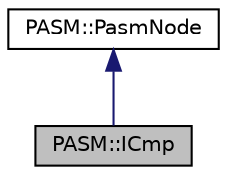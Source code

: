digraph "PASM::ICmp"
{
  edge [fontname="Helvetica",fontsize="10",labelfontname="Helvetica",labelfontsize="10"];
  node [fontname="Helvetica",fontsize="10",shape=record];
  Node0 [label="PASM::ICmp",height=0.2,width=0.4,color="black", fillcolor="grey75", style="filled", fontcolor="black"];
  Node1 -> Node0 [dir="back",color="midnightblue",fontsize="10",style="solid",fontname="Helvetica"];
  Node1 [label="PASM::PasmNode",height=0.2,width=0.4,color="black", fillcolor="white", style="filled",URL="$classPASM_1_1PasmNode.html"];
}

